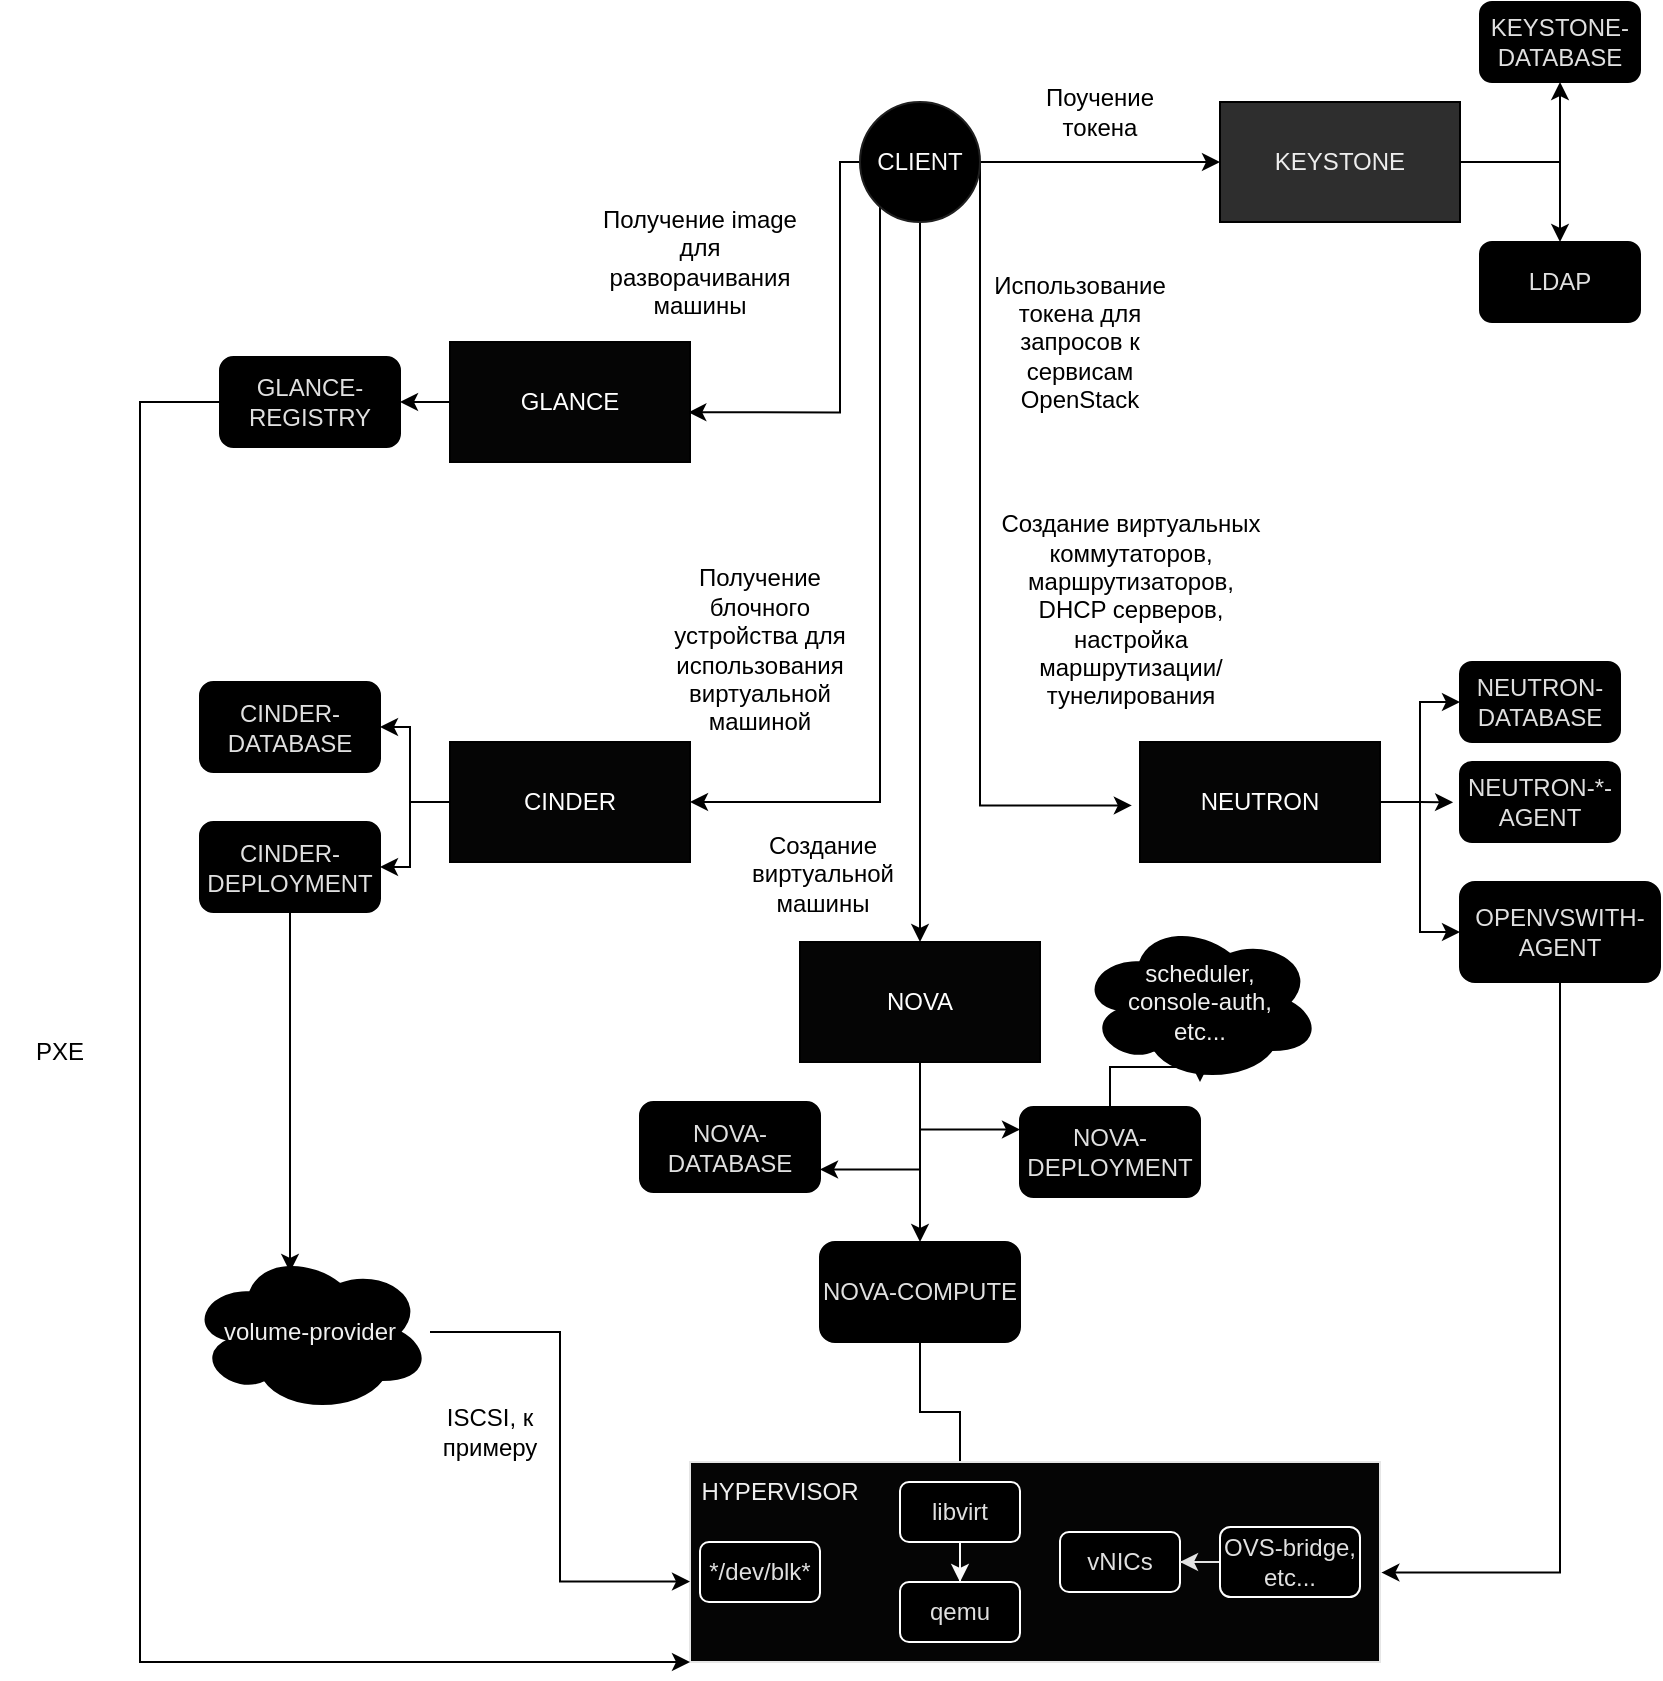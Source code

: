 <mxfile version="24.5.5" type="device">
  <diagram name="Страница — 1" id="yQepRrKSLse9UqKDeXqT">
    <mxGraphModel dx="1510" dy="1540" grid="1" gridSize="10" guides="1" tooltips="1" connect="1" arrows="1" fold="1" page="1" pageScale="1" pageWidth="827" pageHeight="1169" math="0" shadow="0">
      <root>
        <mxCell id="0" />
        <mxCell id="1" parent="0" />
        <mxCell id="1b5dXNHXJA4Hd9jXxRGN-10" value="" style="edgeStyle=orthogonalEdgeStyle;rounded=0;orthogonalLoop=1;jettySize=auto;html=1;" parent="1" source="1b5dXNHXJA4Hd9jXxRGN-1" target="1b5dXNHXJA4Hd9jXxRGN-7" edge="1">
          <mxGeometry relative="1" as="geometry" />
        </mxCell>
        <mxCell id="1b5dXNHXJA4Hd9jXxRGN-12" style="edgeStyle=orthogonalEdgeStyle;rounded=0;orthogonalLoop=1;jettySize=auto;html=1;entryX=0.5;entryY=1;entryDx=0;entryDy=0;" parent="1" source="1b5dXNHXJA4Hd9jXxRGN-1" target="1b5dXNHXJA4Hd9jXxRGN-4" edge="1">
          <mxGeometry relative="1" as="geometry" />
        </mxCell>
        <mxCell id="1b5dXNHXJA4Hd9jXxRGN-1" value="&lt;font color=&quot;#ededed&quot;&gt;KEYSTONE&lt;/font&gt;" style="whiteSpace=wrap;html=1;fillColor=#2E2E2E;rounded=0;" parent="1" vertex="1">
          <mxGeometry x="570" y="10" width="120" height="60" as="geometry" />
        </mxCell>
        <mxCell id="1b5dXNHXJA4Hd9jXxRGN-4" value="&lt;font color=&quot;#e0e0e0&quot;&gt;KEYSTONE-DATABASE&lt;/font&gt;" style="whiteSpace=wrap;html=1;rounded=1;fillColor=#000000;" parent="1" vertex="1">
          <mxGeometry x="700" y="-40" width="80" height="40" as="geometry" />
        </mxCell>
        <mxCell id="1b5dXNHXJA4Hd9jXxRGN-7" value="&lt;font color=&quot;#e0e0e0&quot;&gt;LDAP&lt;/font&gt;" style="whiteSpace=wrap;html=1;rounded=1;fillColor=#000000;" parent="1" vertex="1">
          <mxGeometry x="700" y="80" width="80" height="40" as="geometry" />
        </mxCell>
        <mxCell id="1b5dXNHXJA4Hd9jXxRGN-16" value="" style="edgeStyle=orthogonalEdgeStyle;rounded=0;orthogonalLoop=1;jettySize=auto;html=1;entryX=0;entryY=0.5;entryDx=0;entryDy=0;" parent="1" source="1b5dXNHXJA4Hd9jXxRGN-13" target="1b5dXNHXJA4Hd9jXxRGN-1" edge="1">
          <mxGeometry relative="1" as="geometry">
            <mxPoint x="520" y="60" as="targetPoint" />
          </mxGeometry>
        </mxCell>
        <mxCell id="1b5dXNHXJA4Hd9jXxRGN-71" value="" style="edgeStyle=orthogonalEdgeStyle;rounded=0;orthogonalLoop=1;jettySize=auto;html=1;entryX=0.5;entryY=0;entryDx=0;entryDy=0;" parent="1" target="1b5dXNHXJA4Hd9jXxRGN-17" edge="1">
          <mxGeometry relative="1" as="geometry">
            <mxPoint x="430" y="60" as="sourcePoint" />
            <mxPoint x="420" y="400" as="targetPoint" />
            <Array as="points">
              <mxPoint x="420" y="60" />
            </Array>
          </mxGeometry>
        </mxCell>
        <mxCell id="1b5dXNHXJA4Hd9jXxRGN-73" value="" style="edgeStyle=orthogonalEdgeStyle;rounded=0;orthogonalLoop=1;jettySize=auto;html=1;entryX=0.993;entryY=0.586;entryDx=0;entryDy=0;entryPerimeter=0;" parent="1" source="1b5dXNHXJA4Hd9jXxRGN-13" target="1b5dXNHXJA4Hd9jXxRGN-63" edge="1">
          <mxGeometry relative="1" as="geometry">
            <mxPoint x="420" y="150" as="targetPoint" />
            <Array as="points">
              <mxPoint x="380" y="40" />
              <mxPoint x="380" y="165" />
            </Array>
          </mxGeometry>
        </mxCell>
        <mxCell id="1b5dXNHXJA4Hd9jXxRGN-75" value="" style="edgeStyle=orthogonalEdgeStyle;rounded=0;orthogonalLoop=1;jettySize=auto;html=1;entryX=1;entryY=0.5;entryDx=0;entryDy=0;" parent="1" source="1b5dXNHXJA4Hd9jXxRGN-13" target="1b5dXNHXJA4Hd9jXxRGN-37" edge="1">
          <mxGeometry relative="1" as="geometry">
            <mxPoint x="420" y="360" as="targetPoint" />
            <Array as="points">
              <mxPoint x="400" y="360" />
            </Array>
          </mxGeometry>
        </mxCell>
        <mxCell id="1b5dXNHXJA4Hd9jXxRGN-77" value="" style="edgeStyle=orthogonalEdgeStyle;rounded=0;orthogonalLoop=1;jettySize=auto;html=1;entryX=-0.034;entryY=0.529;entryDx=0;entryDy=0;entryPerimeter=0;" parent="1" source="1b5dXNHXJA4Hd9jXxRGN-13" target="1b5dXNHXJA4Hd9jXxRGN-50" edge="1">
          <mxGeometry relative="1" as="geometry">
            <mxPoint x="420" y="150" as="targetPoint" />
            <Array as="points">
              <mxPoint x="450" y="362" />
            </Array>
          </mxGeometry>
        </mxCell>
        <mxCell id="1b5dXNHXJA4Hd9jXxRGN-13" value="&lt;font color=&quot;#fafafa&quot;&gt;CLIENT&lt;/font&gt;" style="ellipse;whiteSpace=wrap;html=1;strokeColor=#1F1F1F;fillColor=#000000;" parent="1" vertex="1">
          <mxGeometry x="390" y="10" width="60" height="60" as="geometry" />
        </mxCell>
        <mxCell id="1b5dXNHXJA4Hd9jXxRGN-14" value="Поучение токена" style="text;strokeColor=none;align=center;fillColor=none;html=1;verticalAlign=middle;whiteSpace=wrap;rounded=0;" parent="1" vertex="1">
          <mxGeometry x="480" width="60" height="30" as="geometry" />
        </mxCell>
        <mxCell id="1b5dXNHXJA4Hd9jXxRGN-24" value="" style="edgeStyle=orthogonalEdgeStyle;rounded=0;orthogonalLoop=1;jettySize=auto;html=1;" parent="1" source="1b5dXNHXJA4Hd9jXxRGN-17" target="1b5dXNHXJA4Hd9jXxRGN-20" edge="1">
          <mxGeometry relative="1" as="geometry" />
        </mxCell>
        <mxCell id="1b5dXNHXJA4Hd9jXxRGN-25" style="edgeStyle=orthogonalEdgeStyle;rounded=0;orthogonalLoop=1;jettySize=auto;html=1;entryX=1;entryY=0.75;entryDx=0;entryDy=0;" parent="1" source="1b5dXNHXJA4Hd9jXxRGN-17" target="1b5dXNHXJA4Hd9jXxRGN-18" edge="1">
          <mxGeometry relative="1" as="geometry" />
        </mxCell>
        <mxCell id="1b5dXNHXJA4Hd9jXxRGN-26" style="edgeStyle=orthogonalEdgeStyle;rounded=0;orthogonalLoop=1;jettySize=auto;html=1;entryX=0;entryY=0.25;entryDx=0;entryDy=0;" parent="1" source="1b5dXNHXJA4Hd9jXxRGN-17" target="1b5dXNHXJA4Hd9jXxRGN-19" edge="1">
          <mxGeometry relative="1" as="geometry">
            <Array as="points">
              <mxPoint x="420" y="524" />
            </Array>
          </mxGeometry>
        </mxCell>
        <mxCell id="1b5dXNHXJA4Hd9jXxRGN-17" value="&lt;font color=&quot;#ffffff&quot;&gt;NOVA&lt;/font&gt;" style="whiteSpace=wrap;html=1;fillColor=#050505;" parent="1" vertex="1">
          <mxGeometry x="360" y="430" width="120" height="60" as="geometry" />
        </mxCell>
        <mxCell id="1b5dXNHXJA4Hd9jXxRGN-18" value="&lt;font color=&quot;#e0e0e0&quot;&gt;NOVA-DATABASE&lt;/font&gt;" style="whiteSpace=wrap;html=1;rounded=1;fillColor=#000000;" parent="1" vertex="1">
          <mxGeometry x="280" y="510" width="90" height="45" as="geometry" />
        </mxCell>
        <mxCell id="1b5dXNHXJA4Hd9jXxRGN-23" value="" style="edgeStyle=orthogonalEdgeStyle;rounded=0;orthogonalLoop=1;jettySize=auto;html=1;" parent="1" source="1b5dXNHXJA4Hd9jXxRGN-19" target="1b5dXNHXJA4Hd9jXxRGN-22" edge="1">
          <mxGeometry relative="1" as="geometry" />
        </mxCell>
        <mxCell id="1b5dXNHXJA4Hd9jXxRGN-19" value="&lt;font color=&quot;#e0e0e0&quot;&gt;NOVA-DEPLOYMENT&lt;/font&gt;" style="whiteSpace=wrap;html=1;rounded=1;fillColor=#000000;" parent="1" vertex="1">
          <mxGeometry x="470" y="512.5" width="90" height="45" as="geometry" />
        </mxCell>
        <mxCell id="1b5dXNHXJA4Hd9jXxRGN-36" value="" style="edgeStyle=orthogonalEdgeStyle;rounded=0;orthogonalLoop=1;jettySize=auto;html=1;" parent="1" source="1b5dXNHXJA4Hd9jXxRGN-20" target="1b5dXNHXJA4Hd9jXxRGN-32" edge="1">
          <mxGeometry relative="1" as="geometry">
            <Array as="points">
              <mxPoint x="420" y="665" />
              <mxPoint x="440" y="665" />
            </Array>
          </mxGeometry>
        </mxCell>
        <mxCell id="1b5dXNHXJA4Hd9jXxRGN-20" value="&lt;font color=&quot;#e0e0e0&quot;&gt;NOVA-COMPUTE&lt;/font&gt;" style="whiteSpace=wrap;html=1;rounded=1;fillColor=#000000;" parent="1" vertex="1">
          <mxGeometry x="370" y="580" width="100" height="50" as="geometry" />
        </mxCell>
        <mxCell id="1b5dXNHXJA4Hd9jXxRGN-22" value="&lt;font color=&quot;#f0f0f0&quot;&gt;scheduler, &lt;br&gt;console-auth, &lt;br&gt;etc...&lt;/font&gt;" style="ellipse;shape=cloud;whiteSpace=wrap;html=1;fillColor=#000000;rounded=1;" parent="1" vertex="1">
          <mxGeometry x="500" y="420" width="120" height="80" as="geometry" />
        </mxCell>
        <mxCell id="1b5dXNHXJA4Hd9jXxRGN-29" value="" style="whiteSpace=wrap;html=1;fillColor=#050505;strokeColor=#E6E6E6;" parent="1" vertex="1">
          <mxGeometry x="305" y="690" width="345" height="100" as="geometry" />
        </mxCell>
        <mxCell id="1b5dXNHXJA4Hd9jXxRGN-30" value="&lt;font color=&quot;#f0f0f0&quot;&gt;HYPERVISOR&lt;/font&gt;" style="text;strokeColor=none;align=center;fillColor=none;html=1;verticalAlign=middle;whiteSpace=wrap;rounded=0;" parent="1" vertex="1">
          <mxGeometry x="320" y="690" width="60" height="30" as="geometry" />
        </mxCell>
        <mxCell id="1b5dXNHXJA4Hd9jXxRGN-34" value="" style="edgeStyle=orthogonalEdgeStyle;rounded=0;orthogonalLoop=1;jettySize=auto;html=1;strokeColor=#FAFAFA;" parent="1" source="1b5dXNHXJA4Hd9jXxRGN-32" target="1b5dXNHXJA4Hd9jXxRGN-33" edge="1">
          <mxGeometry relative="1" as="geometry" />
        </mxCell>
        <mxCell id="1b5dXNHXJA4Hd9jXxRGN-32" value="&lt;font color=&quot;#e0e0e0&quot;&gt;libvirt&lt;/font&gt;" style="whiteSpace=wrap;html=1;rounded=1;fillColor=#000000;strokeColor=#FFFFFF;" parent="1" vertex="1">
          <mxGeometry x="410" y="700" width="60" height="30" as="geometry" />
        </mxCell>
        <mxCell id="1b5dXNHXJA4Hd9jXxRGN-33" value="&lt;font color=&quot;#e0e0e0&quot;&gt;qemu&lt;/font&gt;" style="whiteSpace=wrap;html=1;rounded=1;fillColor=#000000;strokeColor=#FFFFFF;" parent="1" vertex="1">
          <mxGeometry x="410" y="750" width="60" height="30" as="geometry" />
        </mxCell>
        <mxCell id="1b5dXNHXJA4Hd9jXxRGN-46" value="" style="edgeStyle=orthogonalEdgeStyle;rounded=0;orthogonalLoop=1;jettySize=auto;html=1;" parent="1" source="1b5dXNHXJA4Hd9jXxRGN-37" target="1b5dXNHXJA4Hd9jXxRGN-40" edge="1">
          <mxGeometry relative="1" as="geometry" />
        </mxCell>
        <mxCell id="1b5dXNHXJA4Hd9jXxRGN-47" style="edgeStyle=orthogonalEdgeStyle;rounded=0;orthogonalLoop=1;jettySize=auto;html=1;entryX=1;entryY=0.5;entryDx=0;entryDy=0;" parent="1" source="1b5dXNHXJA4Hd9jXxRGN-37" target="1b5dXNHXJA4Hd9jXxRGN-38" edge="1">
          <mxGeometry relative="1" as="geometry" />
        </mxCell>
        <mxCell id="1b5dXNHXJA4Hd9jXxRGN-37" value="&lt;font color=&quot;#ffffff&quot;&gt;CINDER&lt;/font&gt;" style="whiteSpace=wrap;html=1;fillColor=#050505;" parent="1" vertex="1">
          <mxGeometry x="185" y="330" width="120" height="60" as="geometry" />
        </mxCell>
        <mxCell id="1b5dXNHXJA4Hd9jXxRGN-38" value="&lt;font color=&quot;#e0e0e0&quot;&gt;CINDER-DATABASE&lt;/font&gt;" style="whiteSpace=wrap;html=1;rounded=1;fillColor=#000000;" parent="1" vertex="1">
          <mxGeometry x="60" y="300" width="90" height="45" as="geometry" />
        </mxCell>
        <mxCell id="1b5dXNHXJA4Hd9jXxRGN-49" value="" style="edgeStyle=orthogonalEdgeStyle;rounded=0;orthogonalLoop=1;jettySize=auto;html=1;exitX=0.5;exitY=1;exitDx=0;exitDy=0;" parent="1" source="1b5dXNHXJA4Hd9jXxRGN-40" edge="1">
          <mxGeometry relative="1" as="geometry">
            <mxPoint x="105" y="440" as="sourcePoint" />
            <mxPoint x="105" y="595" as="targetPoint" />
          </mxGeometry>
        </mxCell>
        <mxCell id="1b5dXNHXJA4Hd9jXxRGN-40" value="&lt;font color=&quot;#e0e0e0&quot;&gt;CINDER-DEPLOYMENT&lt;/font&gt;" style="whiteSpace=wrap;html=1;rounded=1;fillColor=#000000;" parent="1" vertex="1">
          <mxGeometry x="60" y="370" width="90" height="45" as="geometry" />
        </mxCell>
        <mxCell id="1b5dXNHXJA4Hd9jXxRGN-44" value="" style="edgeStyle=orthogonalEdgeStyle;rounded=0;orthogonalLoop=1;jettySize=auto;html=1;entryX=0;entryY=0.598;entryDx=0;entryDy=0;entryPerimeter=0;" parent="1" source="1b5dXNHXJA4Hd9jXxRGN-42" target="1b5dXNHXJA4Hd9jXxRGN-29" edge="1">
          <mxGeometry relative="1" as="geometry">
            <mxPoint x="275" y="625" as="targetPoint" />
          </mxGeometry>
        </mxCell>
        <mxCell id="1b5dXNHXJA4Hd9jXxRGN-42" value="&lt;font color=&quot;#f0f0f0&quot;&gt;volume-provider&lt;/font&gt;" style="ellipse;shape=cloud;whiteSpace=wrap;html=1;fillColor=#000000;rounded=1;" parent="1" vertex="1">
          <mxGeometry x="55" y="585" width="120" height="80" as="geometry" />
        </mxCell>
        <mxCell id="1b5dXNHXJA4Hd9jXxRGN-45" value="&lt;font color=&quot;#e0e0e0&quot;&gt;*/dev/blk*&lt;/font&gt;" style="whiteSpace=wrap;html=1;rounded=1;fillColor=#000000;strokeColor=#FFFFFF;" parent="1" vertex="1">
          <mxGeometry x="310" y="730" width="60" height="30" as="geometry" />
        </mxCell>
        <mxCell id="1b5dXNHXJA4Hd9jXxRGN-54" value="" style="edgeStyle=orthogonalEdgeStyle;rounded=0;orthogonalLoop=1;jettySize=auto;html=1;entryX=0;entryY=0.5;entryDx=0;entryDy=0;" parent="1" source="1b5dXNHXJA4Hd9jXxRGN-50" target="1b5dXNHXJA4Hd9jXxRGN-51" edge="1">
          <mxGeometry relative="1" as="geometry" />
        </mxCell>
        <mxCell id="1b5dXNHXJA4Hd9jXxRGN-55" value="" style="edgeStyle=orthogonalEdgeStyle;rounded=0;orthogonalLoop=1;jettySize=auto;html=1;entryX=0;entryY=0.5;entryDx=0;entryDy=0;" parent="1" source="1b5dXNHXJA4Hd9jXxRGN-50" target="1b5dXNHXJA4Hd9jXxRGN-53" edge="1">
          <mxGeometry relative="1" as="geometry" />
        </mxCell>
        <mxCell id="1b5dXNHXJA4Hd9jXxRGN-57" value="" style="edgeStyle=orthogonalEdgeStyle;rounded=0;orthogonalLoop=1;jettySize=auto;html=1;entryX=-0.043;entryY=0.504;entryDx=0;entryDy=0;entryPerimeter=0;" parent="1" source="1b5dXNHXJA4Hd9jXxRGN-50" target="1b5dXNHXJA4Hd9jXxRGN-52" edge="1">
          <mxGeometry relative="1" as="geometry">
            <mxPoint x="750" y="360" as="targetPoint" />
          </mxGeometry>
        </mxCell>
        <mxCell id="1b5dXNHXJA4Hd9jXxRGN-50" value="&lt;font color=&quot;#ffffff&quot;&gt;NEUTRON&lt;/font&gt;" style="whiteSpace=wrap;html=1;fillColor=#050505;" parent="1" vertex="1">
          <mxGeometry x="530" y="330" width="120" height="60" as="geometry" />
        </mxCell>
        <mxCell id="1b5dXNHXJA4Hd9jXxRGN-51" value="&lt;font color=&quot;#e0e0e0&quot;&gt;NEUTRON-DATABASE&lt;/font&gt;" style="whiteSpace=wrap;html=1;rounded=1;fillColor=#000000;" parent="1" vertex="1">
          <mxGeometry x="690" y="290" width="80" height="40" as="geometry" />
        </mxCell>
        <mxCell id="1b5dXNHXJA4Hd9jXxRGN-52" value="&lt;font color=&quot;#e0e0e0&quot;&gt;NEUTRON-*-AGENT&lt;/font&gt;" style="whiteSpace=wrap;html=1;rounded=1;fillColor=#000000;" parent="1" vertex="1">
          <mxGeometry x="690" y="340" width="80" height="40" as="geometry" />
        </mxCell>
        <mxCell id="1b5dXNHXJA4Hd9jXxRGN-62" value="" style="edgeStyle=orthogonalEdgeStyle;rounded=0;orthogonalLoop=1;jettySize=auto;html=1;entryX=1.002;entryY=0.553;entryDx=0;entryDy=0;entryPerimeter=0;" parent="1" source="1b5dXNHXJA4Hd9jXxRGN-53" target="1b5dXNHXJA4Hd9jXxRGN-29" edge="1">
          <mxGeometry relative="1" as="geometry">
            <mxPoint x="740" y="740" as="targetPoint" />
            <Array as="points">
              <mxPoint x="740" y="745" />
            </Array>
          </mxGeometry>
        </mxCell>
        <mxCell id="1b5dXNHXJA4Hd9jXxRGN-53" value="&lt;font color=&quot;#e0e0e0&quot;&gt;OPENVSWITH-AGENT&lt;/font&gt;" style="whiteSpace=wrap;html=1;rounded=1;fillColor=#000000;" parent="1" vertex="1">
          <mxGeometry x="690" y="400" width="100" height="50" as="geometry" />
        </mxCell>
        <mxCell id="1b5dXNHXJA4Hd9jXxRGN-58" value="&lt;font color=&quot;#e0e0e0&quot;&gt;vNICs&lt;/font&gt;" style="whiteSpace=wrap;html=1;rounded=1;fillColor=#000000;strokeColor=#FFFFFF;" parent="1" vertex="1">
          <mxGeometry x="490" y="725" width="60" height="30" as="geometry" />
        </mxCell>
        <mxCell id="kUqKZUFne0dcGdVrF1-i-1" value="" style="edgeStyle=orthogonalEdgeStyle;rounded=0;orthogonalLoop=1;jettySize=auto;html=1;strokeColor=#E3E3E3;" edge="1" parent="1" source="1b5dXNHXJA4Hd9jXxRGN-59" target="1b5dXNHXJA4Hd9jXxRGN-58">
          <mxGeometry relative="1" as="geometry" />
        </mxCell>
        <mxCell id="1b5dXNHXJA4Hd9jXxRGN-59" value="&lt;font color=&quot;#e0e0e0&quot;&gt;OVS-bridge, etc...&lt;/font&gt;" style="whiteSpace=wrap;html=1;rounded=1;fillColor=#000000;strokeColor=#FFFFFF;" parent="1" vertex="1">
          <mxGeometry x="570" y="722.5" width="70" height="35" as="geometry" />
        </mxCell>
        <mxCell id="1b5dXNHXJA4Hd9jXxRGN-65" value="" style="edgeStyle=orthogonalEdgeStyle;rounded=0;orthogonalLoop=1;jettySize=auto;html=1;" parent="1" source="1b5dXNHXJA4Hd9jXxRGN-63" target="1b5dXNHXJA4Hd9jXxRGN-64" edge="1">
          <mxGeometry relative="1" as="geometry" />
        </mxCell>
        <mxCell id="1b5dXNHXJA4Hd9jXxRGN-63" value="&lt;font color=&quot;#ffffff&quot;&gt;GLANCE&lt;/font&gt;" style="whiteSpace=wrap;html=1;fillColor=#050505;" parent="1" vertex="1">
          <mxGeometry x="185" y="130" width="120" height="60" as="geometry" />
        </mxCell>
        <mxCell id="1b5dXNHXJA4Hd9jXxRGN-67" value="" style="edgeStyle=orthogonalEdgeStyle;rounded=0;orthogonalLoop=1;jettySize=auto;html=1;entryX=0;entryY=1;entryDx=0;entryDy=0;" parent="1" source="1b5dXNHXJA4Hd9jXxRGN-64" target="1b5dXNHXJA4Hd9jXxRGN-29" edge="1">
          <mxGeometry relative="1" as="geometry">
            <mxPoint x="-20" y="780" as="targetPoint" />
            <Array as="points">
              <mxPoint x="30" y="160" />
              <mxPoint x="30" y="790" />
            </Array>
          </mxGeometry>
        </mxCell>
        <mxCell id="1b5dXNHXJA4Hd9jXxRGN-64" value="&lt;font color=&quot;#e0e0e0&quot;&gt;GLANCE-REGISTRY&lt;/font&gt;" style="whiteSpace=wrap;html=1;rounded=1;fillColor=#000000;" parent="1" vertex="1">
          <mxGeometry x="70" y="137.5" width="90" height="45" as="geometry" />
        </mxCell>
        <mxCell id="1b5dXNHXJA4Hd9jXxRGN-68" value="PXE" style="text;strokeColor=none;align=center;fillColor=none;html=1;verticalAlign=middle;whiteSpace=wrap;rounded=0;" parent="1" vertex="1">
          <mxGeometry x="-40" y="470" width="60" height="30" as="geometry" />
        </mxCell>
        <mxCell id="1b5dXNHXJA4Hd9jXxRGN-69" value="ISCSI, к примеру" style="text;strokeColor=none;align=center;fillColor=none;html=1;verticalAlign=middle;whiteSpace=wrap;rounded=0;" parent="1" vertex="1">
          <mxGeometry x="175" y="660" width="60" height="30" as="geometry" />
        </mxCell>
        <mxCell id="1b5dXNHXJA4Hd9jXxRGN-79" value="Использование токена для запросов к сервисам OpenStack" style="text;strokeColor=none;align=center;fillColor=none;html=1;verticalAlign=middle;whiteSpace=wrap;rounded=0;" parent="1" vertex="1">
          <mxGeometry x="450" y="90" width="100" height="80" as="geometry" />
        </mxCell>
        <mxCell id="1b5dXNHXJA4Hd9jXxRGN-80" value="Получение image для разворачивания машины" style="text;strokeColor=none;align=center;fillColor=none;html=1;verticalAlign=middle;whiteSpace=wrap;rounded=0;" parent="1" vertex="1">
          <mxGeometry x="260" y="50" width="100" height="80" as="geometry" />
        </mxCell>
        <mxCell id="1b5dXNHXJA4Hd9jXxRGN-81" value="Получение блочного устройства для использования виртуальной машиной" style="text;strokeColor=none;align=center;fillColor=none;html=1;verticalAlign=middle;whiteSpace=wrap;rounded=0;" parent="1" vertex="1">
          <mxGeometry x="285" y="240" width="110" height="88" as="geometry" />
        </mxCell>
        <mxCell id="1b5dXNHXJA4Hd9jXxRGN-82" value="Создание виртуальных коммутаторов, маршрутизаторов, DHCP серверов, настройка маршрутизации/тунелирования" style="text;strokeColor=none;align=center;fillColor=none;html=1;verticalAlign=middle;whiteSpace=wrap;rounded=0;" parent="1" vertex="1">
          <mxGeometry x="457.5" y="210" width="135" height="108" as="geometry" />
        </mxCell>
        <mxCell id="1b5dXNHXJA4Hd9jXxRGN-83" value="Создание виртуальной машины" style="text;strokeColor=none;align=center;fillColor=none;html=1;verticalAlign=middle;whiteSpace=wrap;rounded=0;" parent="1" vertex="1">
          <mxGeometry x="329" y="362" width="85" height="68" as="geometry" />
        </mxCell>
      </root>
    </mxGraphModel>
  </diagram>
</mxfile>

